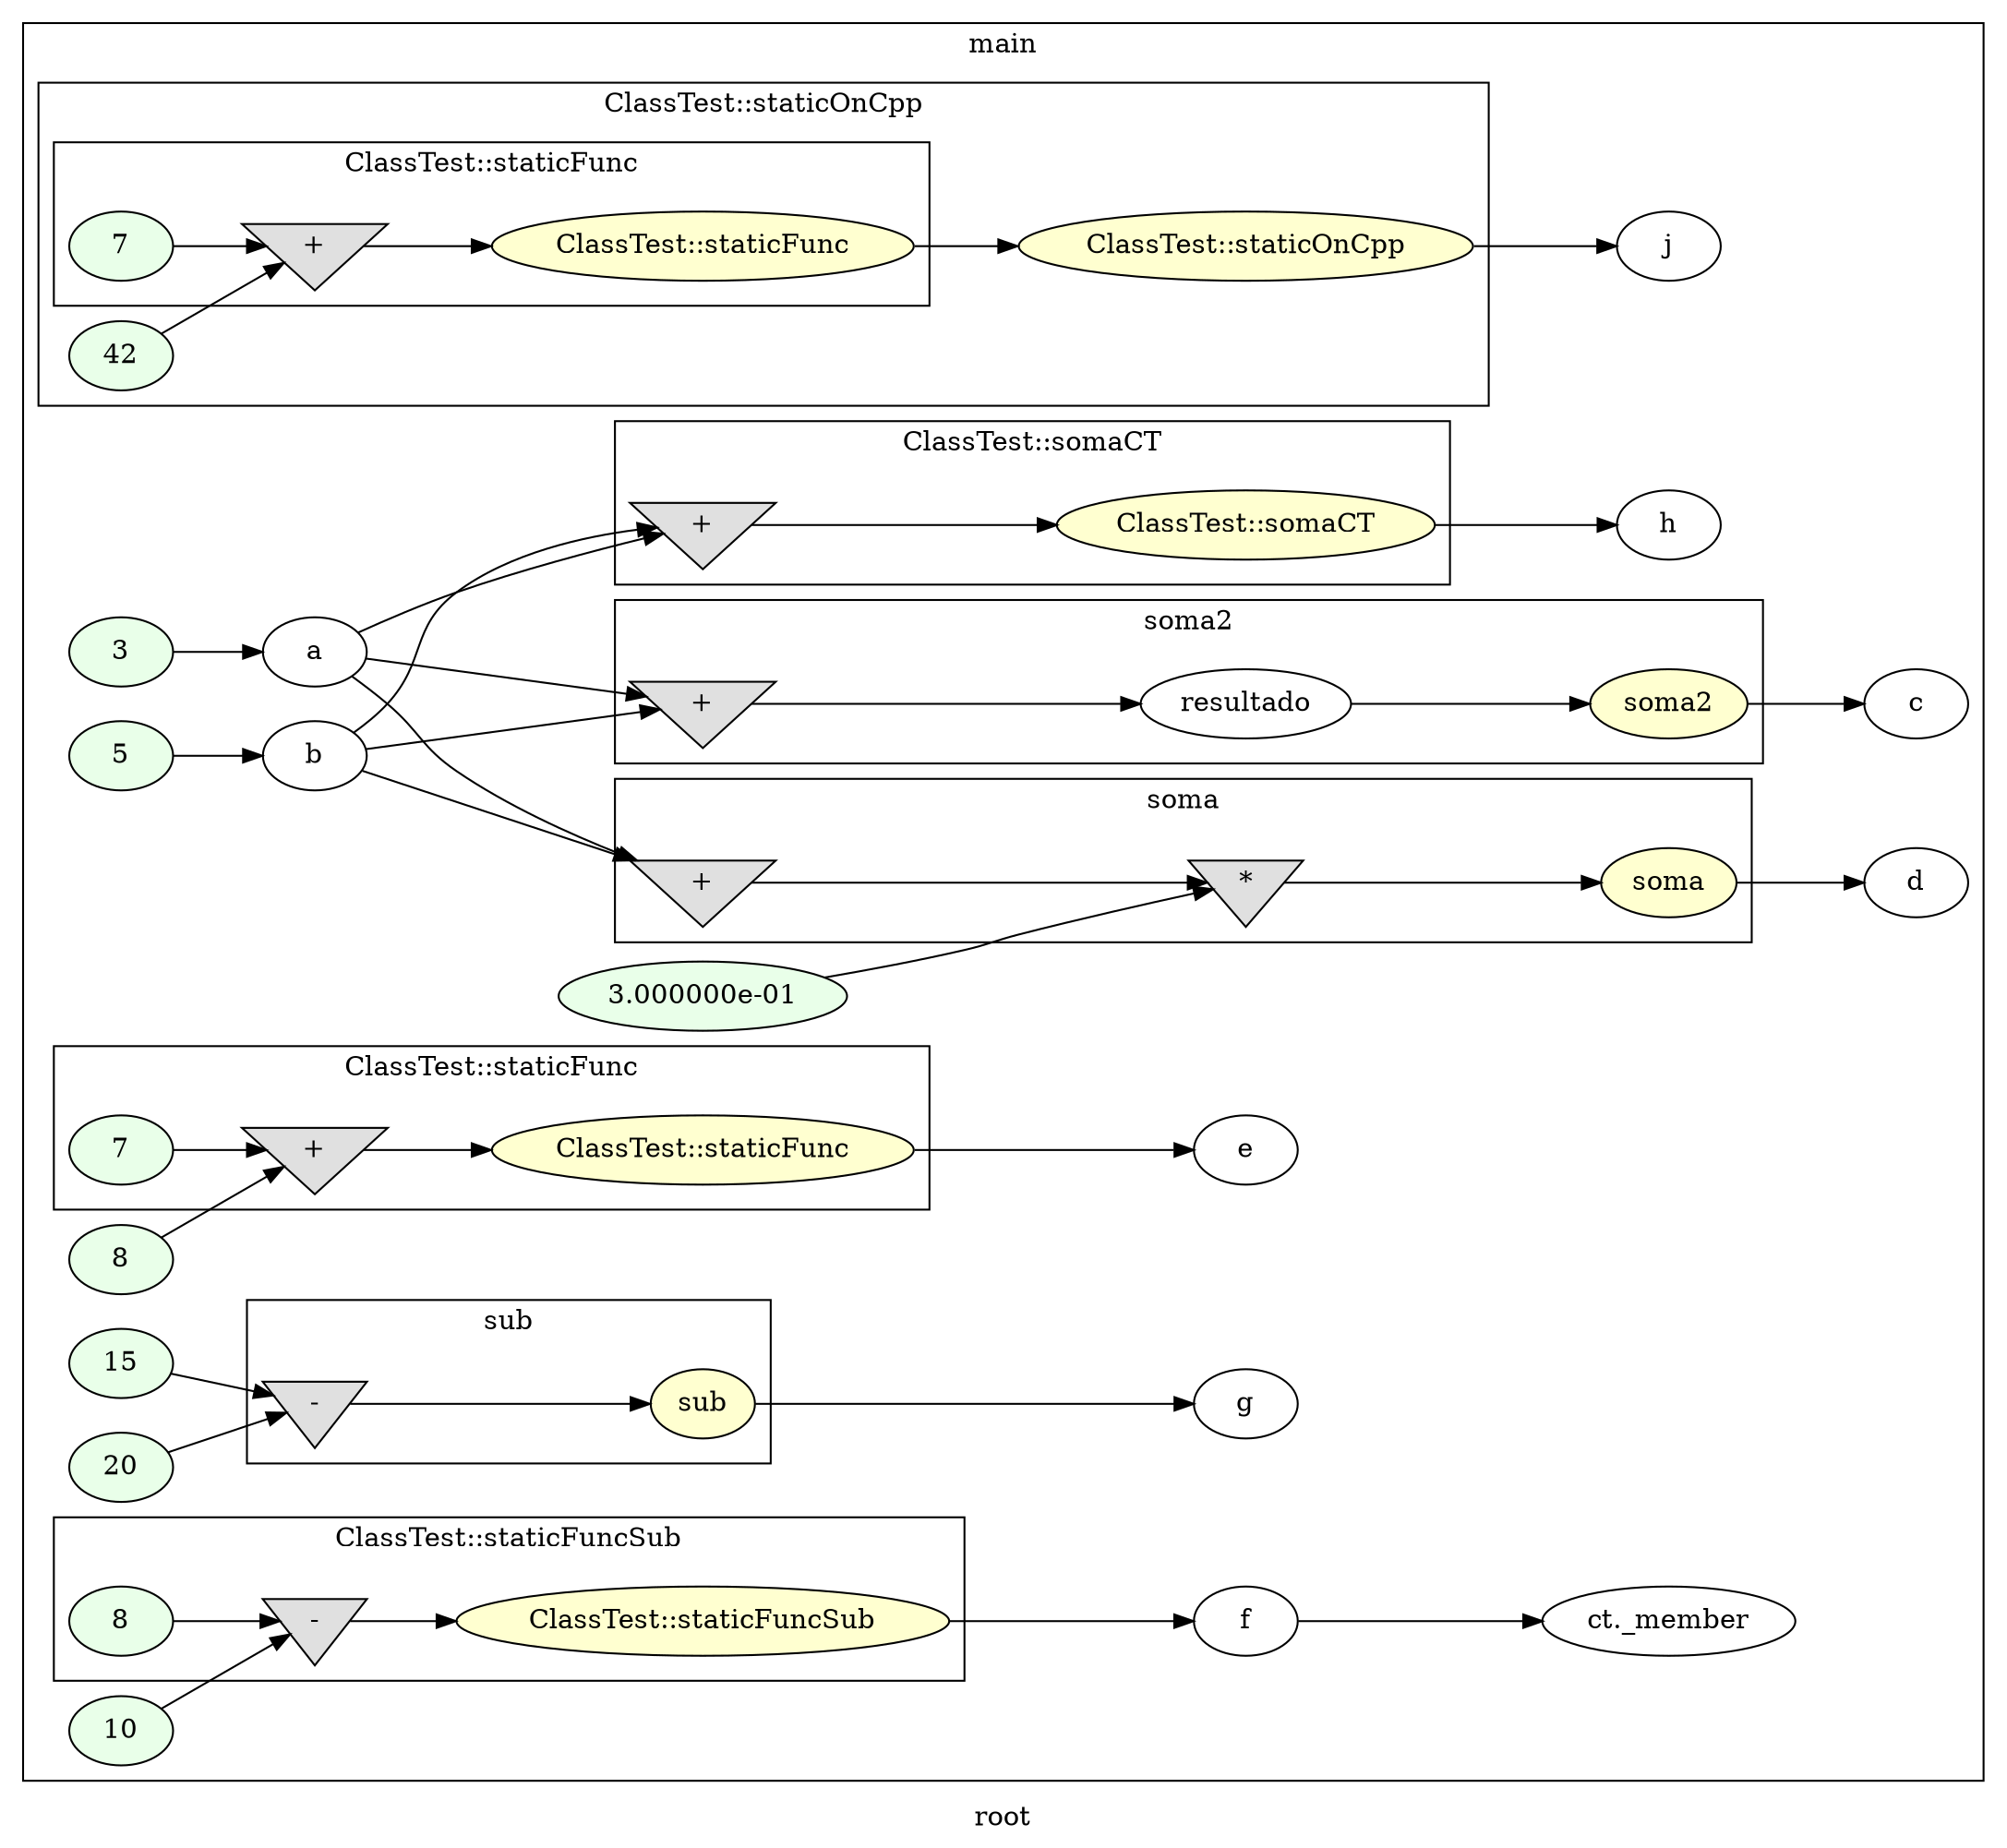 digraph G
{
rankdir=LR;
label = "root";
subgraph cluster_1 {
label = "main";
parent = "G";
startinglines = "2_6_6";
	node_000001 [ label = "3", style=filled, fillcolor="#E9FFE9", startinglines=9 ]
	node_000002 [ label = "a", startingline=9 ]
	node_000003 [ label = "5", style=filled, fillcolor="#E9FFE9", startinglines=10 ]
	node_000004 [ label = "b", startingline=10 ]
	node_000008 [ label = "c", startingline=9 ]
	node_000009 [ label = "3.000000e-01", style=filled, fillcolor="#E9FFE9", startinglines=13 ]
	node_000013 [ label = "d", startingline=6 ]
	node_000014 [ label = "8", style=filled, fillcolor="#E9FFE9", startinglines=15 ]
	node_000018 [ label = "e", startingline=6 ]
	node_000019 [ label = "15", style=filled, fillcolor="#E9FFE9", startinglines=17 ]
	node_000020 [ label = "20", style=filled, fillcolor="#E9FFE9", startinglines=17 ]
	node_000023 [ label = "g", startingline=5 ]
	node_000024 [ label = "10", style=filled, fillcolor="#E9FFE9", startinglines=19 ]
	node_000028 [ label = "f", startingline=11 ]
	node_000030 [ label = "ct._member", startingline=22 ]
	node_000033 [ label = "h", startingline=16 ]
	node_000039 [ label = "j", startingline=6 ]
subgraph cluster_2 {
label = "soma2";
parent = "cluster_1";
startinglines = "9_10_11";
	node_000005 [ label = "+", shape=invtriangle, style=filled, fillcolor="#E0E0E0", startinglines=8 ]
	node_000006 [ label = "resultado", startingline=8 ]
	node_000007 [ label = "soma2", style=filled, fillcolor="#FFFFD0", startinglines=9 ]
}
subgraph cluster_3 {
label = "soma";
parent = "cluster_1";
startinglines = "8_9_13";
	node_000010 [ label = "+", shape=invtriangle, style=filled, fillcolor="#E0E0E0", startinglines=6 ]
	node_000011 [ label = "*", shape=invtriangle, style=filled, fillcolor="#E0E0E0", startinglines=6 ]
	node_000012 [ label = "soma", style=filled, fillcolor="#FFFFD0", startinglines=6 ]
}
subgraph cluster_4 {
label = "ClassTest::staticFunc";
parent = "cluster_1";
startinglines = "13_6_15";
	node_000015 [ label = "7", style=filled, fillcolor="#E9FFE9", startinglines=6 ]
	node_000016 [ label = "+", shape=invtriangle, style=filled, fillcolor="#E0E0E0", startinglines=6 ]
	node_000017 [ label = "ClassTest::staticFunc", style=filled, fillcolor="#FFFFD0", startinglines=6 ]
}
subgraph cluster_5 {
label = "sub";
parent = "cluster_1";
startinglines = "15_6_17";
	node_000021 [ label = "-", shape=invtriangle, style=filled, fillcolor="#E0E0E0", startinglines=5 ]
	node_000022 [ label = "sub", style=filled, fillcolor="#FFFFD0", startinglines=5 ]
}
subgraph cluster_6 {
label = "ClassTest::staticFuncSub";
parent = "cluster_1";
startinglines = "17_5_19";
	node_000025 [ label = "8", style=filled, fillcolor="#E9FFE9", startinglines=11 ]
	node_000026 [ label = "-", shape=invtriangle, style=filled, fillcolor="#E0E0E0", startinglines=11 ]
	node_000027 [ label = "ClassTest::staticFuncSub", style=filled, fillcolor="#FFFFD0", startinglines=11 ]
}
subgraph cluster_7 {
label = "ClassTest::somaCT";
parent = "cluster_1";
startinglines = "21_22_24";
	node_000031 [ label = "+", shape=invtriangle, style=filled, fillcolor="#E0E0E0", startinglines=16 ]
	node_000032 [ label = "ClassTest::somaCT", style=filled, fillcolor="#FFFFD0", startinglines=16 ]
}
subgraph cluster_8 {
label = "ClassTest::staticOnCpp";
parent = "cluster_1";
startinglines = "24_16_26";
	node_000034 [ label = "42", style=filled, fillcolor="#E9FFE9", startinglines=11 ]
	node_000038 [ label = "ClassTest::staticOnCpp", style=filled, fillcolor="#FFFFD0", startinglines=6 ]
subgraph cluster_9 {
label = "ClassTest::staticFunc";
parent = "cluster_8";
startinglines = "16_26_11";
	node_000035 [ label = "7", style=filled, fillcolor="#E9FFE9", startinglines=6 ]
	node_000036 [ label = "+", shape=invtriangle, style=filled, fillcolor="#E0E0E0", startinglines=6 ]
	node_000037 [ label = "ClassTest::staticFunc", style=filled, fillcolor="#FFFFD0", startinglines=6 ]
}
}
}
	node_000001 -> node_000002
	node_000002 -> node_000005
	node_000002 -> node_000010
	node_000002 -> node_000031
	node_000003 -> node_000004
	node_000004 -> node_000005
	node_000004 -> node_000010
	node_000004 -> node_000031
	node_000009 -> node_000011
	node_000014 -> node_000016
	node_000019 -> node_000021
	node_000020 -> node_000021
	node_000024 -> node_000026
	node_000028 -> node_000030
	node_000005 -> node_000006
	node_000006 -> node_000007
	node_000007 -> node_000008
	node_000010 -> node_000011
	node_000011 -> node_000012
	node_000012 -> node_000013
	node_000015 -> node_000016
	node_000016 -> node_000017
	node_000017 -> node_000018
	node_000021 -> node_000022
	node_000022 -> node_000023
	node_000025 -> node_000026
	node_000026 -> node_000027
	node_000027 -> node_000028
	node_000031 -> node_000032
	node_000032 -> node_000033
	node_000034 -> node_000036
	node_000038 -> node_000039
	node_000035 -> node_000036
	node_000036 -> node_000037
	node_000037 -> node_000038
}
